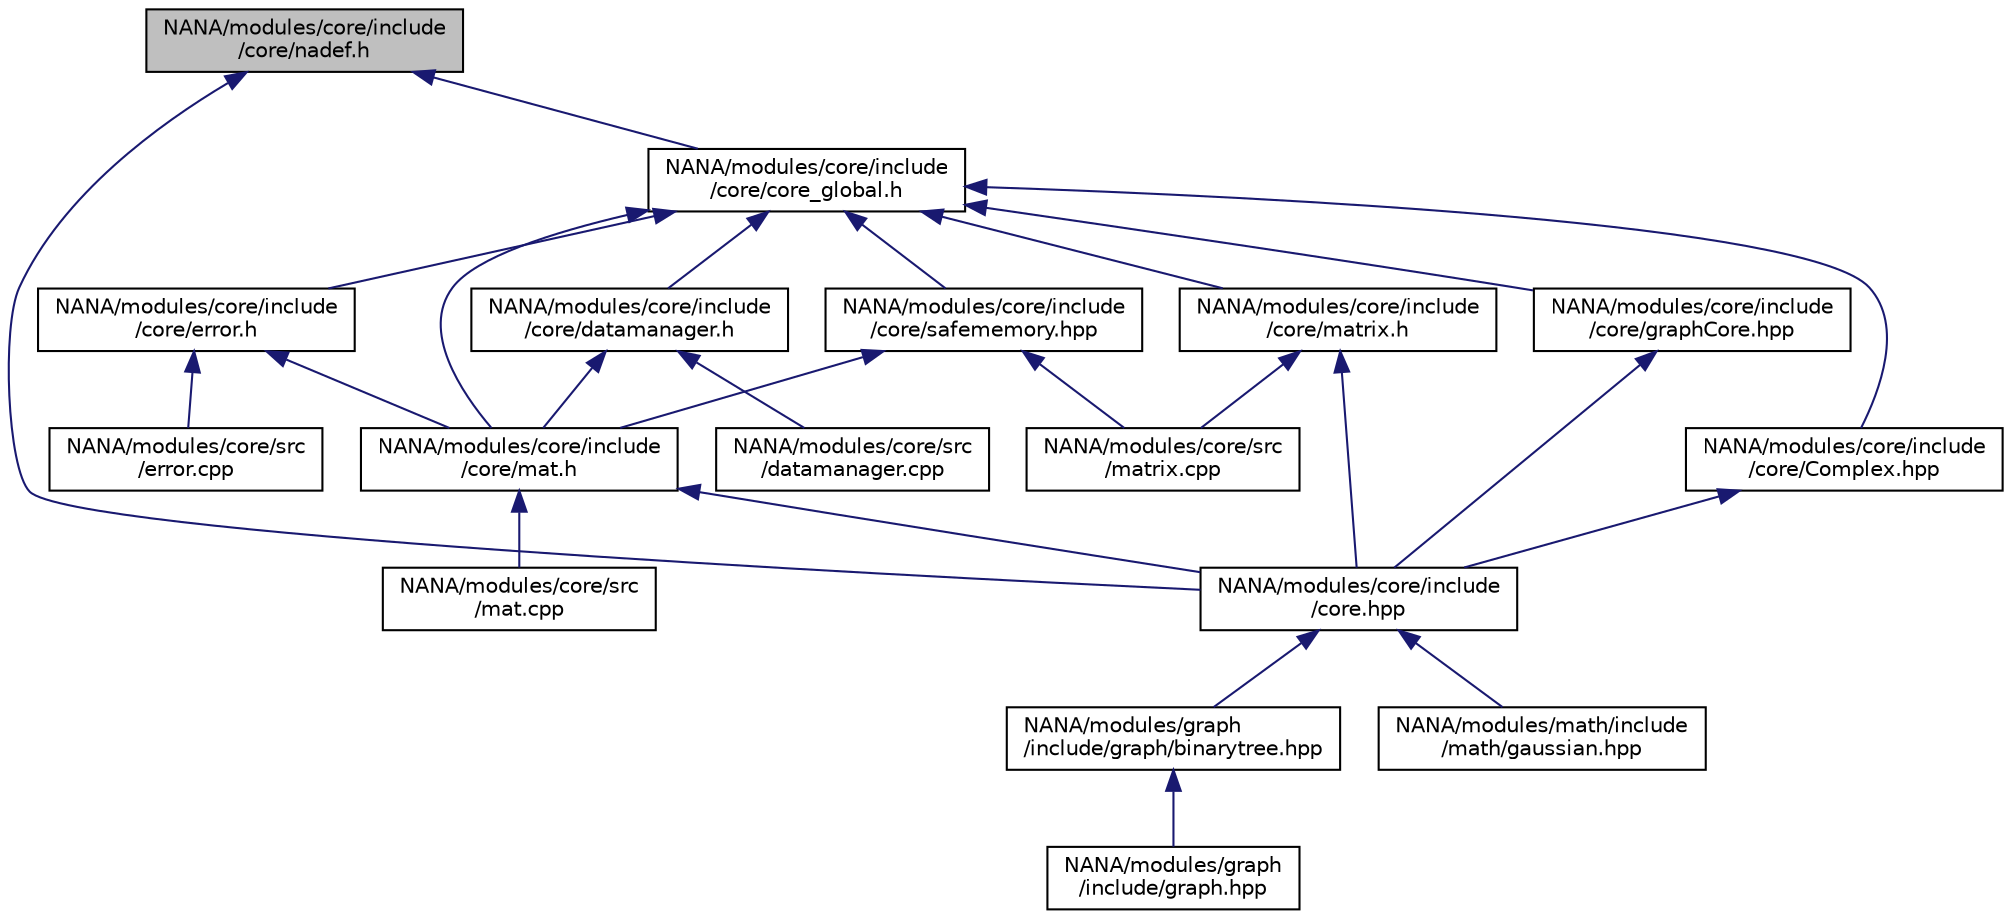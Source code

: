 digraph "NANA/modules/core/include/core/nadef.h"
{
 // LATEX_PDF_SIZE
  edge [fontname="Helvetica",fontsize="10",labelfontname="Helvetica",labelfontsize="10"];
  node [fontname="Helvetica",fontsize="10",shape=record];
  Node1 [label="NANA/modules/core/include\l/core/nadef.h",height=0.2,width=0.4,color="black", fillcolor="grey75", style="filled", fontcolor="black",tooltip="数值分析所依赖的定义"];
  Node1 -> Node2 [dir="back",color="midnightblue",fontsize="10",style="solid",fontname="Helvetica"];
  Node2 [label="NANA/modules/core/include\l/core.hpp",height=0.2,width=0.4,color="black", fillcolor="white", style="filled",URL="$core_8hpp.html",tooltip="包含基本的数据结构等"];
  Node2 -> Node3 [dir="back",color="midnightblue",fontsize="10",style="solid",fontname="Helvetica"];
  Node3 [label="NANA/modules/graph\l/include/graph/binarytree.hpp",height=0.2,width=0.4,color="black", fillcolor="white", style="filled",URL="$binarytree_8hpp.html",tooltip="实现二叉树的模板"];
  Node3 -> Node4 [dir="back",color="midnightblue",fontsize="10",style="solid",fontname="Helvetica"];
  Node4 [label="NANA/modules/graph\l/include/graph.hpp",height=0.2,width=0.4,color="black", fillcolor="white", style="filled",URL="$graph_8hpp.html",tooltip="实现图论相关算法"];
  Node2 -> Node5 [dir="back",color="midnightblue",fontsize="10",style="solid",fontname="Helvetica"];
  Node5 [label="NANA/modules/math/include\l/math/gaussian.hpp",height=0.2,width=0.4,color="black", fillcolor="white", style="filled",URL="$gaussian_8hpp_source.html",tooltip=" "];
  Node1 -> Node6 [dir="back",color="midnightblue",fontsize="10",style="solid",fontname="Helvetica"];
  Node6 [label="NANA/modules/core/include\l/core/core_global.h",height=0.2,width=0.4,color="black", fillcolor="white", style="filled",URL="$core__global_8h.html",tooltip="全局头文件"];
  Node6 -> Node7 [dir="back",color="midnightblue",fontsize="10",style="solid",fontname="Helvetica"];
  Node7 [label="NANA/modules/core/include\l/core/Complex.hpp",height=0.2,width=0.4,color="black", fillcolor="white", style="filled",URL="$_complex_8hpp.html",tooltip="实现复数"];
  Node7 -> Node2 [dir="back",color="midnightblue",fontsize="10",style="solid",fontname="Helvetica"];
  Node6 -> Node8 [dir="back",color="midnightblue",fontsize="10",style="solid",fontname="Helvetica"];
  Node8 [label="NANA/modules/core/include\l/core/datamanager.h",height=0.2,width=0.4,color="black", fillcolor="white", style="filled",URL="$datamanager_8h.html",tooltip="实现一个数据管理器"];
  Node8 -> Node9 [dir="back",color="midnightblue",fontsize="10",style="solid",fontname="Helvetica"];
  Node9 [label="NANA/modules/core/include\l/core/mat.h",height=0.2,width=0.4,color="black", fillcolor="white", style="filled",URL="$mat_8h.html",tooltip="实现一个用于矩阵运算的模板类(仍在实现当中)"];
  Node9 -> Node2 [dir="back",color="midnightblue",fontsize="10",style="solid",fontname="Helvetica"];
  Node9 -> Node10 [dir="back",color="midnightblue",fontsize="10",style="solid",fontname="Helvetica"];
  Node10 [label="NANA/modules/core/src\l/mat.cpp",height=0.2,width=0.4,color="black", fillcolor="white", style="filled",URL="$mat_8cpp.html",tooltip="实现Mat的相关功能"];
  Node8 -> Node11 [dir="back",color="midnightblue",fontsize="10",style="solid",fontname="Helvetica"];
  Node11 [label="NANA/modules/core/src\l/datamanager.cpp",height=0.2,width=0.4,color="black", fillcolor="white", style="filled",URL="$datamanager_8cpp_source.html",tooltip=" "];
  Node6 -> Node12 [dir="back",color="midnightblue",fontsize="10",style="solid",fontname="Helvetica"];
  Node12 [label="NANA/modules/core/include\l/core/error.h",height=0.2,width=0.4,color="black", fillcolor="white", style="filled",URL="$error_8h.html",tooltip="用于抛出异常"];
  Node12 -> Node9 [dir="back",color="midnightblue",fontsize="10",style="solid",fontname="Helvetica"];
  Node12 -> Node13 [dir="back",color="midnightblue",fontsize="10",style="solid",fontname="Helvetica"];
  Node13 [label="NANA/modules/core/src\l/error.cpp",height=0.2,width=0.4,color="black", fillcolor="white", style="filled",URL="$error_8cpp_source.html",tooltip=" "];
  Node6 -> Node14 [dir="back",color="midnightblue",fontsize="10",style="solid",fontname="Helvetica"];
  Node14 [label="NANA/modules/core/include\l/core/graphCore.hpp",height=0.2,width=0.4,color="black", fillcolor="white", style="filled",URL="$graph_core_8hpp.html",tooltip="为图论算法实现的基本数据结构"];
  Node14 -> Node2 [dir="back",color="midnightblue",fontsize="10",style="solid",fontname="Helvetica"];
  Node6 -> Node9 [dir="back",color="midnightblue",fontsize="10",style="solid",fontname="Helvetica"];
  Node6 -> Node15 [dir="back",color="midnightblue",fontsize="10",style="solid",fontname="Helvetica"];
  Node15 [label="NANA/modules/core/include\l/core/matrix.h",height=0.2,width=0.4,color="black", fillcolor="white", style="filled",URL="$matrix_8h.html",tooltip="简单矩阵类(效率不高，但易于理解，很多时候会触发复制构造函数)，不同于Mat"];
  Node15 -> Node2 [dir="back",color="midnightblue",fontsize="10",style="solid",fontname="Helvetica"];
  Node15 -> Node16 [dir="back",color="midnightblue",fontsize="10",style="solid",fontname="Helvetica"];
  Node16 [label="NANA/modules/core/src\l/matrix.cpp",height=0.2,width=0.4,color="black", fillcolor="white", style="filled",URL="$matrix_8cpp_source.html",tooltip=" "];
  Node6 -> Node17 [dir="back",color="midnightblue",fontsize="10",style="solid",fontname="Helvetica"];
  Node17 [label="NANA/modules/core/include\l/core/safememory.hpp",height=0.2,width=0.4,color="black", fillcolor="white", style="filled",URL="$safememory_8hpp.html",tooltip="实现安全的内存管理"];
  Node17 -> Node9 [dir="back",color="midnightblue",fontsize="10",style="solid",fontname="Helvetica"];
  Node17 -> Node16 [dir="back",color="midnightblue",fontsize="10",style="solid",fontname="Helvetica"];
}
